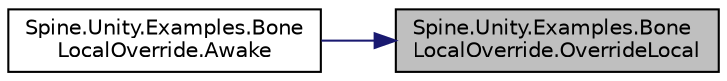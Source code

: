 digraph "Spine.Unity.Examples.BoneLocalOverride.OverrideLocal"
{
 // LATEX_PDF_SIZE
  edge [fontname="Helvetica",fontsize="10",labelfontname="Helvetica",labelfontsize="10"];
  node [fontname="Helvetica",fontsize="10",shape=record];
  rankdir="RL";
  Node1 [label="Spine.Unity.Examples.Bone\lLocalOverride.OverrideLocal",height=0.2,width=0.4,color="black", fillcolor="grey75", style="filled", fontcolor="black",tooltip=" "];
  Node1 -> Node2 [dir="back",color="midnightblue",fontsize="10",style="solid",fontname="Helvetica"];
  Node2 [label="Spine.Unity.Examples.Bone\lLocalOverride.Awake",height=0.2,width=0.4,color="black", fillcolor="white", style="filled",URL="$class_spine_1_1_unity_1_1_examples_1_1_bone_local_override.html#a8f95043a52ab0dc3c36e44a72c4d8e4e",tooltip=" "];
}
